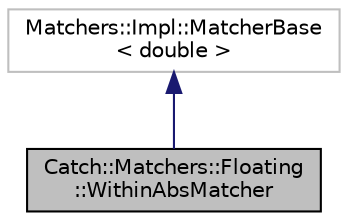 digraph "Catch::Matchers::Floating::WithinAbsMatcher"
{
  edge [fontname="Helvetica",fontsize="10",labelfontname="Helvetica",labelfontsize="10"];
  node [fontname="Helvetica",fontsize="10",shape=record];
  Node1 [label="Catch::Matchers::Floating\l::WithinAbsMatcher",height=0.2,width=0.4,color="black", fillcolor="grey75", style="filled" fontcolor="black"];
  Node2 -> Node1 [dir="back",color="midnightblue",fontsize="10",style="solid",fontname="Helvetica"];
  Node2 [label="Matchers::Impl::MatcherBase\l\< double \>",height=0.2,width=0.4,color="grey75", fillcolor="white", style="filled"];
}
